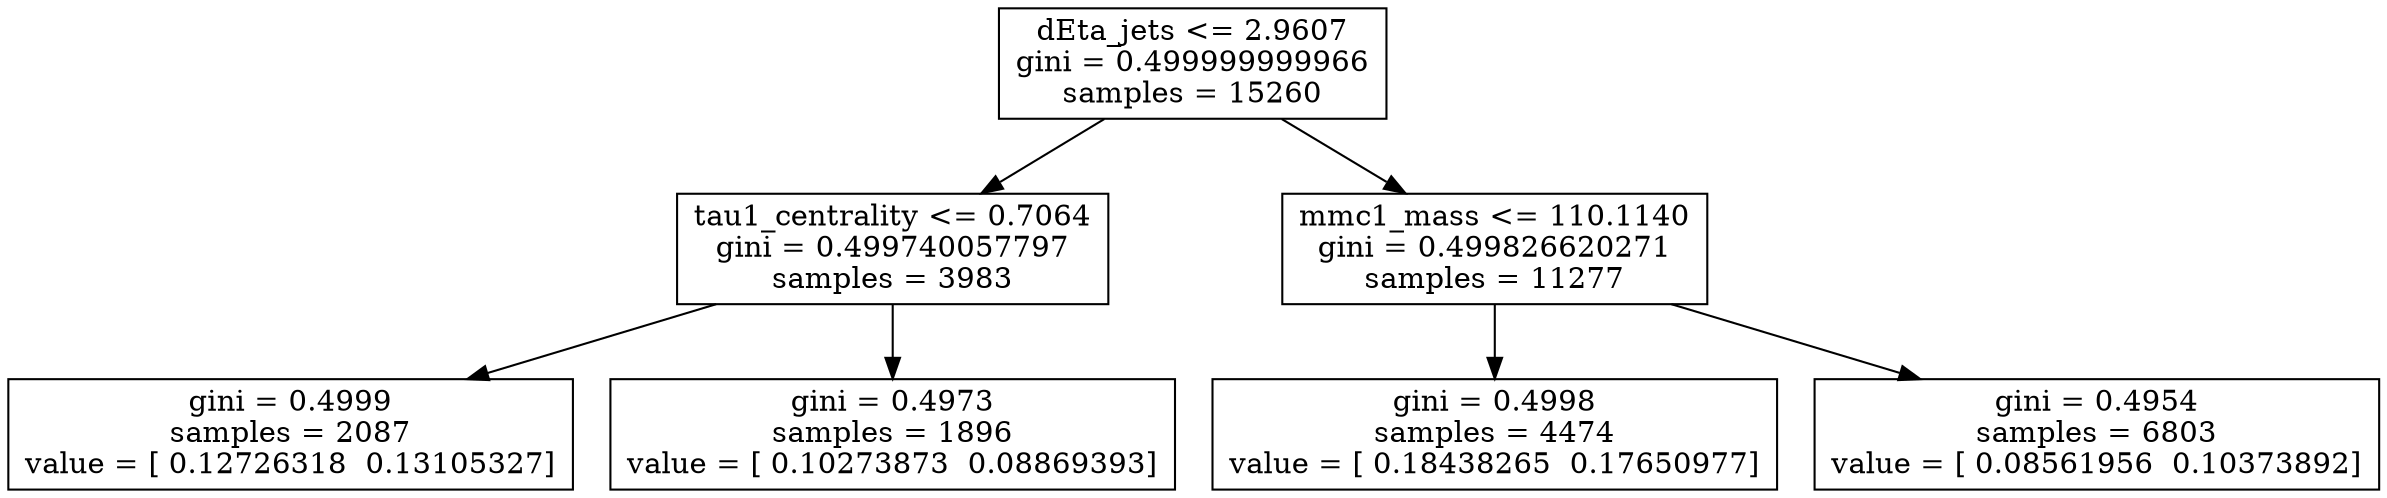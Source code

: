 digraph Tree {
0 [label="dEta_jets <= 2.9607\ngini = 0.499999999966\nsamples = 15260", shape="box"] ;
1 [label="tau1_centrality <= 0.7064\ngini = 0.499740057797\nsamples = 3983", shape="box"] ;
0 -> 1 ;
2 [label="gini = 0.4999\nsamples = 2087\nvalue = [ 0.12726318  0.13105327]", shape="box"] ;
1 -> 2 ;
3 [label="gini = 0.4973\nsamples = 1896\nvalue = [ 0.10273873  0.08869393]", shape="box"] ;
1 -> 3 ;
4 [label="mmc1_mass <= 110.1140\ngini = 0.499826620271\nsamples = 11277", shape="box"] ;
0 -> 4 ;
5 [label="gini = 0.4998\nsamples = 4474\nvalue = [ 0.18438265  0.17650977]", shape="box"] ;
4 -> 5 ;
6 [label="gini = 0.4954\nsamples = 6803\nvalue = [ 0.08561956  0.10373892]", shape="box"] ;
4 -> 6 ;
}